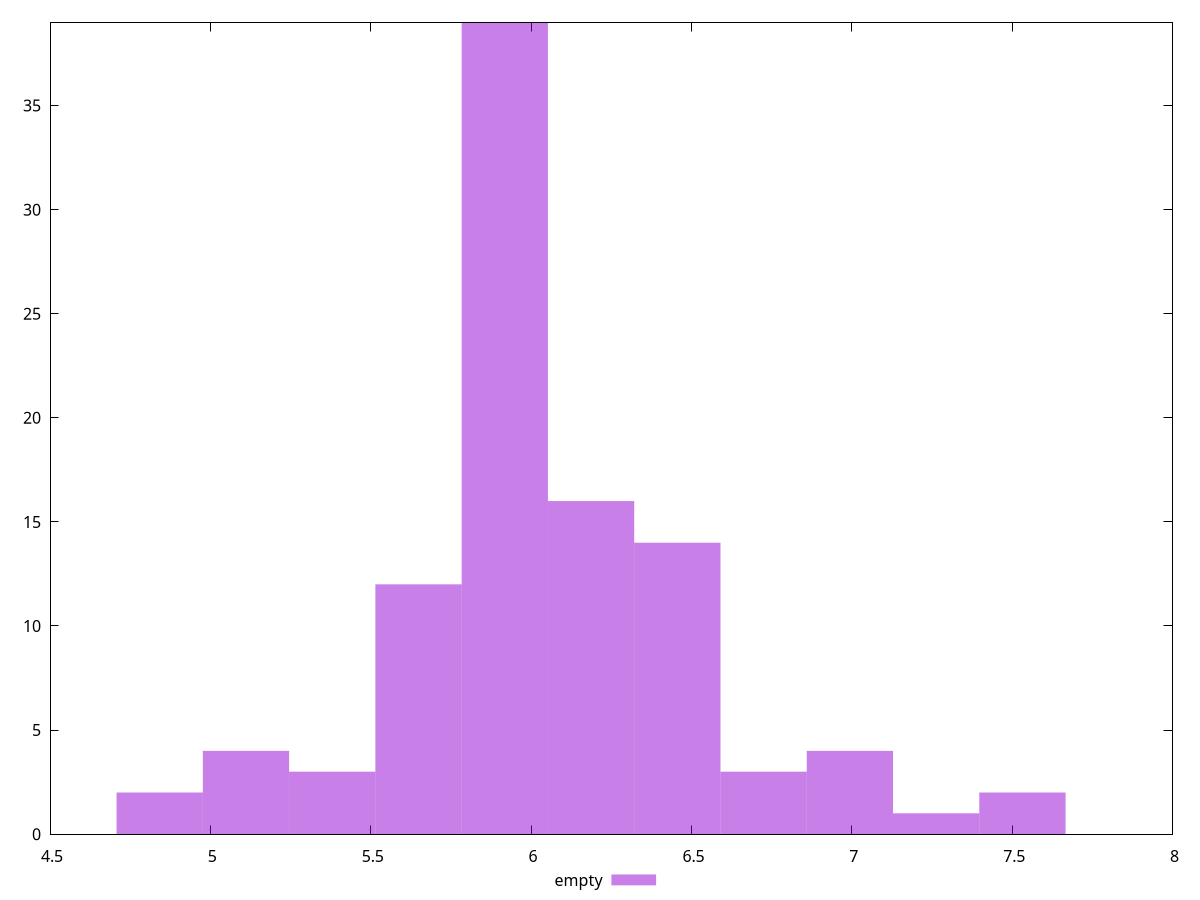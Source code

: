 $_empty <<EOF
6.187063778086784 16
5.918061005126489 39
6.456066551047079 14
7.532077642888259 2
5.649058232166194 12
6.725069324007374 3
6.994072096967669 4
5.111052686245604 4
7.263074869927964 1
4.842049913285309 2
5.380055459205899 3
EOF
set key outside below
set terminal pngcairo
set output "report_00006_2020-11-02T20-21-41.718Z/bootup-time/empty//raw_hist.png"
set yrange [0:39]
set boxwidth 0.26900277296029496
set style fill transparent solid 0.5 noborder
plot $_empty title "empty" with boxes ,